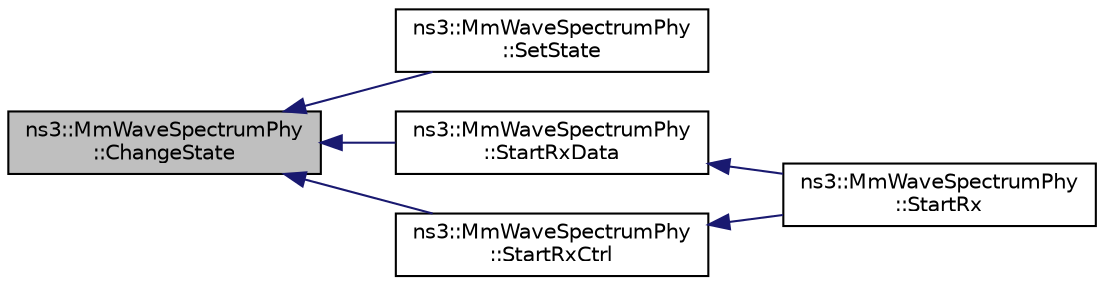 digraph "ns3::MmWaveSpectrumPhy::ChangeState"
{
  edge [fontname="Helvetica",fontsize="10",labelfontname="Helvetica",labelfontsize="10"];
  node [fontname="Helvetica",fontsize="10",shape=record];
  rankdir="LR";
  Node1 [label="ns3::MmWaveSpectrumPhy\l::ChangeState",height=0.2,width=0.4,color="black", fillcolor="grey75", style="filled", fontcolor="black"];
  Node1 -> Node2 [dir="back",color="midnightblue",fontsize="10",style="solid"];
  Node2 [label="ns3::MmWaveSpectrumPhy\l::SetState",height=0.2,width=0.4,color="black", fillcolor="white", style="filled",URL="$de/d08/classns3_1_1MmWaveSpectrumPhy.html#a9e999e7d55a9ef65e0309cba2039d865"];
  Node1 -> Node3 [dir="back",color="midnightblue",fontsize="10",style="solid"];
  Node3 [label="ns3::MmWaveSpectrumPhy\l::StartRxData",height=0.2,width=0.4,color="black", fillcolor="white", style="filled",URL="$de/d08/classns3_1_1MmWaveSpectrumPhy.html#a7e46417700c6917e5f5e7d719f756746"];
  Node3 -> Node4 [dir="back",color="midnightblue",fontsize="10",style="solid"];
  Node4 [label="ns3::MmWaveSpectrumPhy\l::StartRx",height=0.2,width=0.4,color="black", fillcolor="white", style="filled",URL="$de/d08/classns3_1_1MmWaveSpectrumPhy.html#ab4e138db0344c04c7a6b4cb48c0cf3b8"];
  Node1 -> Node5 [dir="back",color="midnightblue",fontsize="10",style="solid"];
  Node5 [label="ns3::MmWaveSpectrumPhy\l::StartRxCtrl",height=0.2,width=0.4,color="black", fillcolor="white", style="filled",URL="$de/d08/classns3_1_1MmWaveSpectrumPhy.html#aa38238539e853af2c45c3b1da5bd77af"];
  Node5 -> Node4 [dir="back",color="midnightblue",fontsize="10",style="solid"];
}
